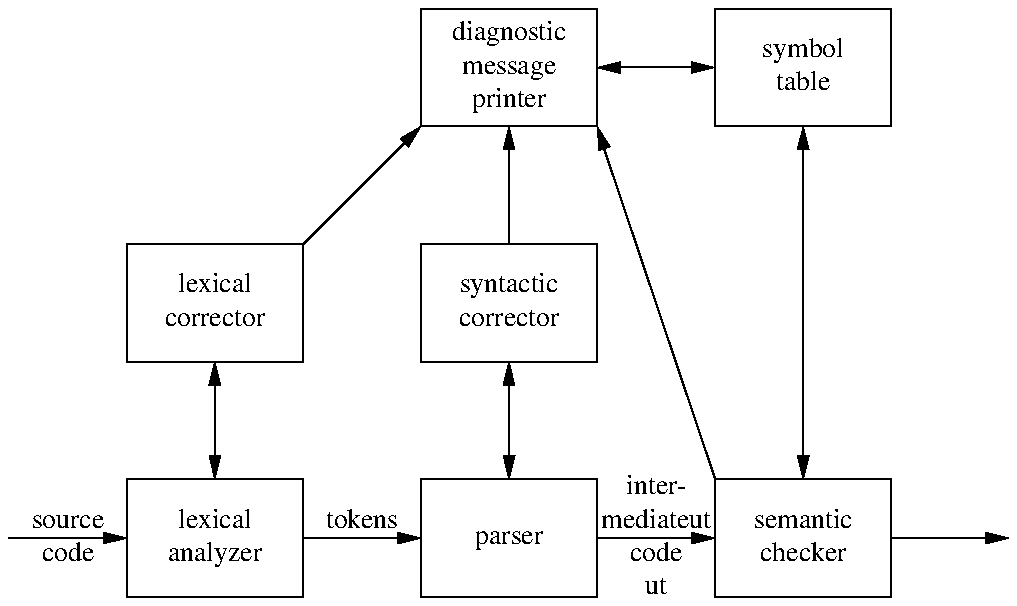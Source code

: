 .PS 5
   arrow "source" "code"
LA:box "lexical" "analyzer"
   arrow "tokens" above
P: box "parser"
   arrow "inter-" "mediate\strut" "code" "\strut"
Sem:box "semantic" "checker"
   arrow

   arrow <-> up from top of LA
LC:box "lexical" "corrector"
   arrow <-> up from top of P
Syn:box "syntactic" "corrector"
   arrow up
DMP: box "diagnostic" "message" "printer"
   arrow <-> right from .right of DMP
ST: box "symbol" "table"
   arrow from LC.ne to DMP.sw
   arrow from Sem.nw to DMP.se
   arrow <-> from Sem.top to ST.bot
.PE
